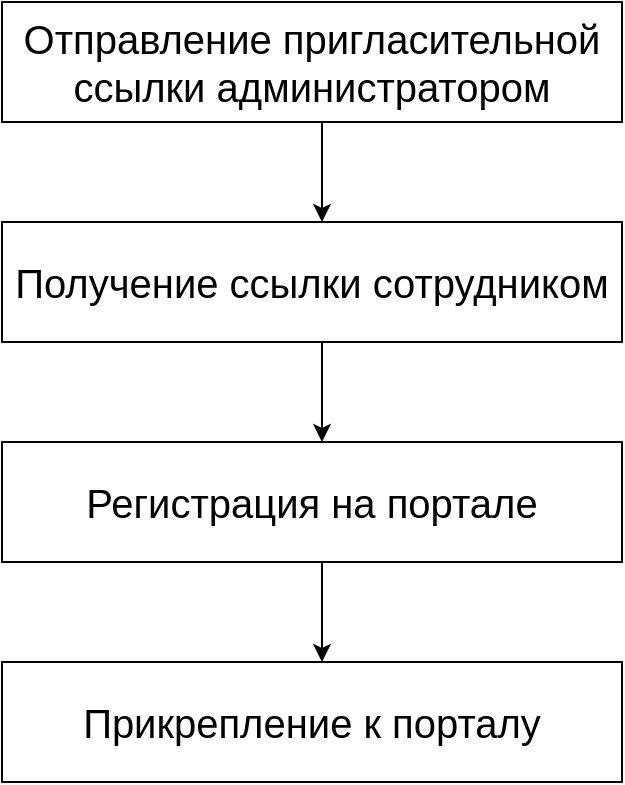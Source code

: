 <mxfile version="26.2.12">
  <diagram name="Страница — 1" id="qnhZ8vxOa5Z-HAyD_7Wh">
    <mxGraphModel dx="1800" dy="952" grid="1" gridSize="10" guides="1" tooltips="1" connect="1" arrows="1" fold="1" page="1" pageScale="1" pageWidth="827" pageHeight="1169" math="0" shadow="0">
      <root>
        <mxCell id="0" />
        <mxCell id="1" parent="0" />
        <mxCell id="LVhSW2rbYdVSW6vnaN7d-1" value="Отправление пригласительной ссылки администратором" style="rounded=0;whiteSpace=wrap;html=1;fontSize=20;" vertex="1" parent="1">
          <mxGeometry x="240" y="160" width="310" height="60" as="geometry" />
        </mxCell>
        <mxCell id="LVhSW2rbYdVSW6vnaN7d-2" value="Получение ссылки сотрудником" style="rounded=0;whiteSpace=wrap;html=1;fontSize=20;" vertex="1" parent="1">
          <mxGeometry x="240" y="270" width="310" height="60" as="geometry" />
        </mxCell>
        <mxCell id="LVhSW2rbYdVSW6vnaN7d-3" value="Регистрация на портале" style="rounded=0;whiteSpace=wrap;html=1;fontSize=20;" vertex="1" parent="1">
          <mxGeometry x="240" y="380" width="310" height="60" as="geometry" />
        </mxCell>
        <mxCell id="LVhSW2rbYdVSW6vnaN7d-4" value="Прикрепление к порталу" style="rounded=0;whiteSpace=wrap;html=1;fontSize=20;" vertex="1" parent="1">
          <mxGeometry x="240" y="490" width="310" height="60" as="geometry" />
        </mxCell>
        <mxCell id="LVhSW2rbYdVSW6vnaN7d-5" value="" style="endArrow=classic;html=1;rounded=0;" edge="1" parent="1">
          <mxGeometry width="50" height="50" relative="1" as="geometry">
            <mxPoint x="400" y="220" as="sourcePoint" />
            <mxPoint x="400" y="270" as="targetPoint" />
          </mxGeometry>
        </mxCell>
        <mxCell id="LVhSW2rbYdVSW6vnaN7d-6" value="" style="endArrow=classic;html=1;rounded=0;" edge="1" parent="1">
          <mxGeometry width="50" height="50" relative="1" as="geometry">
            <mxPoint x="400" y="330" as="sourcePoint" />
            <mxPoint x="400" y="380" as="targetPoint" />
          </mxGeometry>
        </mxCell>
        <mxCell id="LVhSW2rbYdVSW6vnaN7d-7" value="" style="endArrow=classic;html=1;rounded=0;" edge="1" parent="1">
          <mxGeometry width="50" height="50" relative="1" as="geometry">
            <mxPoint x="400" y="440" as="sourcePoint" />
            <mxPoint x="400" y="490" as="targetPoint" />
          </mxGeometry>
        </mxCell>
      </root>
    </mxGraphModel>
  </diagram>
</mxfile>
